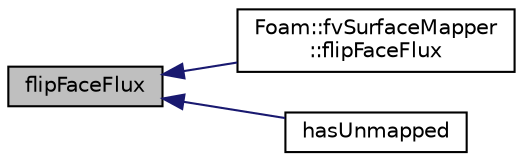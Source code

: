 digraph "flipFaceFlux"
{
  bgcolor="transparent";
  edge [fontname="Helvetica",fontsize="10",labelfontname="Helvetica",labelfontsize="10"];
  node [fontname="Helvetica",fontsize="10",shape=record];
  rankdir="LR";
  Node1 [label="flipFaceFlux",height=0.2,width=0.4,color="black", fillcolor="grey75", style="filled", fontcolor="black"];
  Node1 -> Node2 [dir="back",color="midnightblue",fontsize="10",style="solid",fontname="Helvetica"];
  Node2 [label="Foam::fvSurfaceMapper\l::flipFaceFlux",height=0.2,width=0.4,color="black",URL="$a00896.html#aadef79022fb4f930763668cbf17c9564",tooltip="Return flux flip map. "];
  Node1 -> Node3 [dir="back",color="midnightblue",fontsize="10",style="solid",fontname="Helvetica"];
  Node3 [label="hasUnmapped",height=0.2,width=0.4,color="black",URL="$a00728.html#a31bbf810d1bbaa44773e0a3ef5a2eab4",tooltip="Are there unmapped values? I.e. do all size() elements get. "];
}
